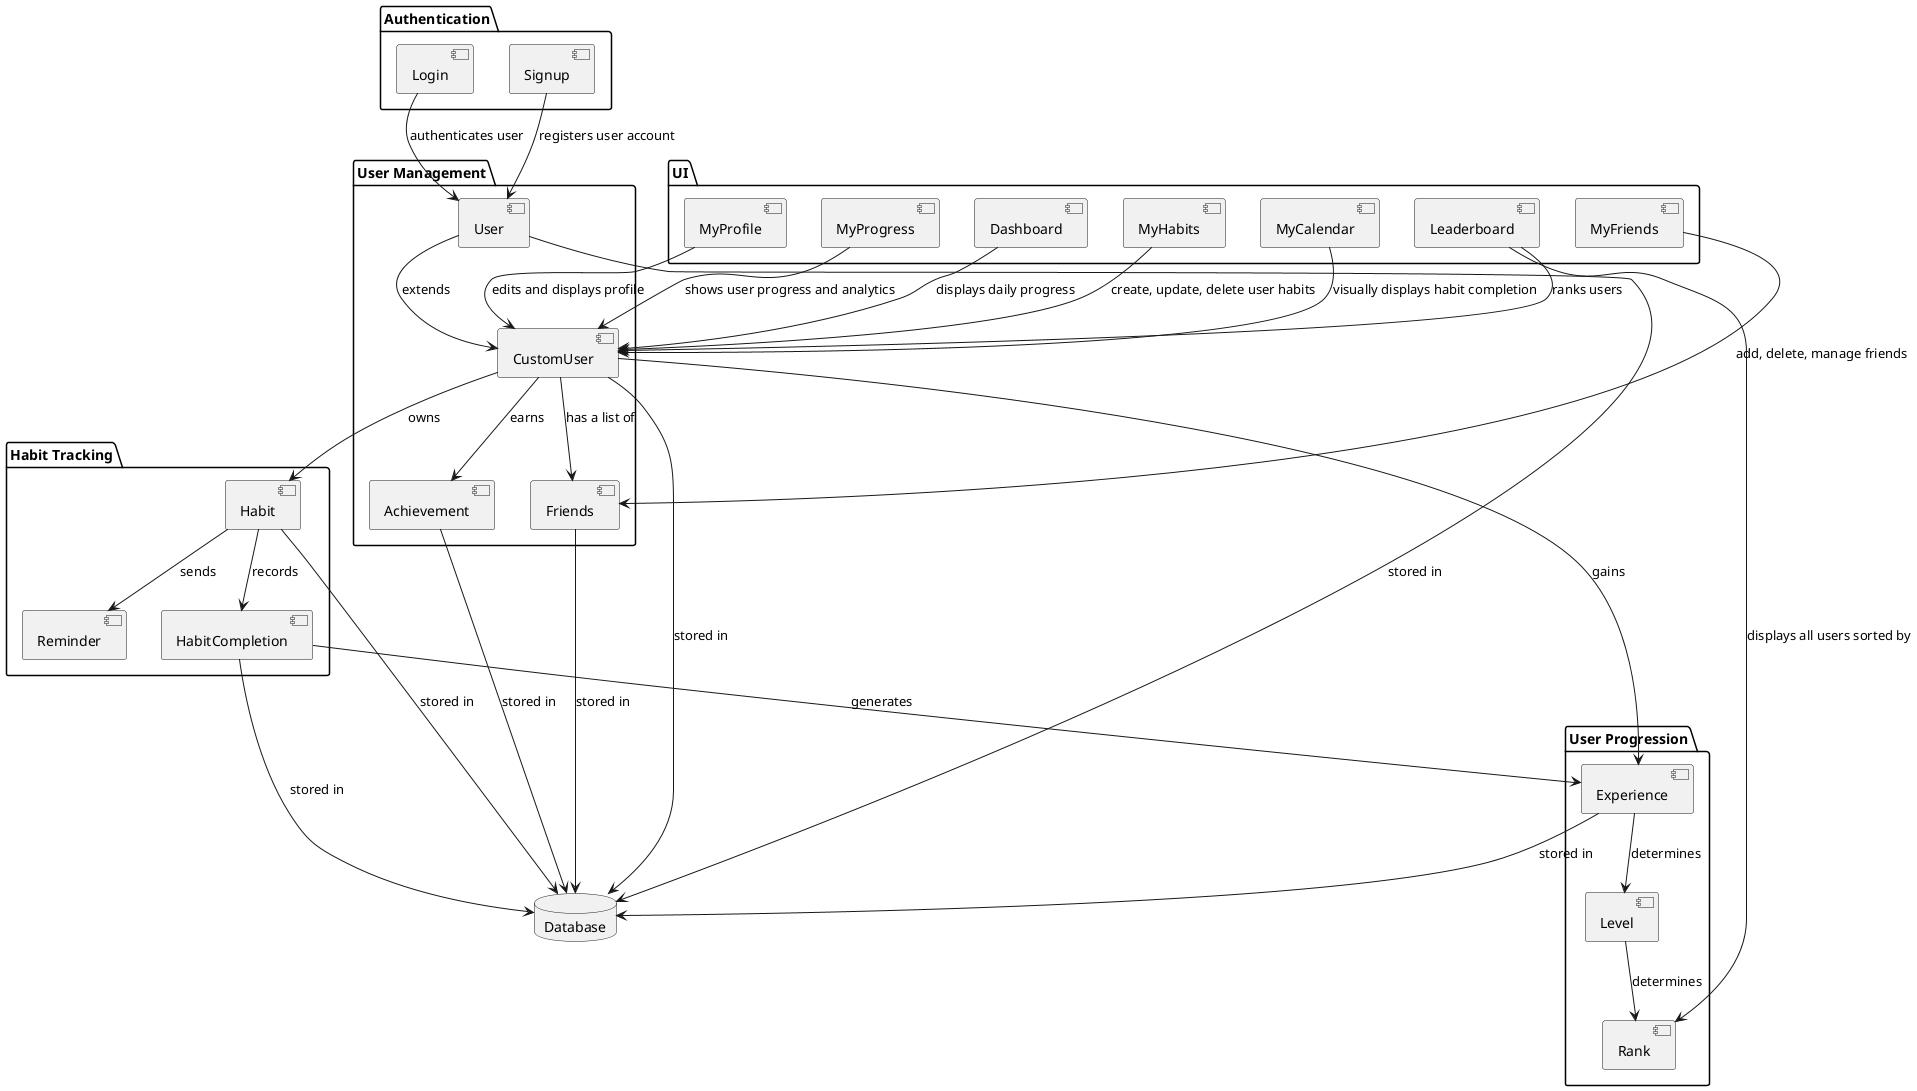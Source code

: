 @startuml

package "User Management" {
  [User]
  [CustomUser]
  [Friends]
  [Achievement]
}

package "Habit Tracking" {
  [Habit]
  [HabitCompletion]
  [Reminder]
}

package "User Progression" {
  [Experience]
  [Level]
  [Rank]
}

package "UI" {
  [Dashboard]
  [MyHabits]
  [MyCalendar]
  [MyProfile]
  [Leaderboard]
  [MyFriends]
  [MyProgress]
}

package "Authentication" {
  [Login]
  [Signup]
}

database "Database" as DB

User --> CustomUser : extends
CustomUser --> Habit : owns
CustomUser --> Experience : gains
HabitCompletion --> Experience : generates
Habit --> Reminder : sends
Habit --> HabitCompletion : records
CustomUser --> Friends : has a list of
CustomUser --> Achievement : earns

Dashboard --> CustomUser : displays daily progress 
MyCalendar --> CustomUser : visually displays habit completion
MyHabits --> CustomUser : create, update, delete user habits
MyProfile --> CustomUser : edits and displays profile
Leaderboard --> CustomUser : ranks users
Leaderboard --> Rank : displays all users sorted by
MyFriends --> Friends : add, delete, manage friends
MyProgress --> CustomUser : shows user progress and analytics

Login --> User : authenticates user
Signup --> User : registers user account

Experience --> Level : determines
Level --> Rank : determines

User --> DB : stored in
CustomUser --> DB : stored in
Habit --> DB : stored in
HabitCompletion --> DB : stored in
Friends --> DB : stored in
Achievement --> DB : stored in
Experience --> DB : stored in

@enduml
